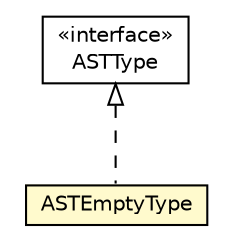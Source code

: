 #!/usr/local/bin/dot
#
# Class diagram 
# Generated by UMLGraph version 5.1 (http://www.umlgraph.org/)
#

digraph G {
	edge [fontname="Helvetica",fontsize=10,labelfontname="Helvetica",labelfontsize=10];
	node [fontname="Helvetica",fontsize=10,shape=plaintext];
	nodesep=0.25;
	ranksep=0.5;
	// org.androidtransfuse.adapter.ASTType
	c67009 [label=<<table title="org.androidtransfuse.adapter.ASTType" border="0" cellborder="1" cellspacing="0" cellpadding="2" port="p" href="./ASTType.html">
		<tr><td><table border="0" cellspacing="0" cellpadding="1">
<tr><td align="center" balign="center"> &#171;interface&#187; </td></tr>
<tr><td align="center" balign="center"> ASTType </td></tr>
		</table></td></tr>
		</table>>, fontname="Helvetica", fontcolor="black", fontsize=10.0];
	// org.androidtransfuse.adapter.ASTEmptyType
	c67016 [label=<<table title="org.androidtransfuse.adapter.ASTEmptyType" border="0" cellborder="1" cellspacing="0" cellpadding="2" port="p" bgcolor="lemonChiffon" href="./ASTEmptyType.html">
		<tr><td><table border="0" cellspacing="0" cellpadding="1">
<tr><td align="center" balign="center"> ASTEmptyType </td></tr>
		</table></td></tr>
		</table>>, fontname="Helvetica", fontcolor="black", fontsize=10.0];
	//org.androidtransfuse.adapter.ASTEmptyType implements org.androidtransfuse.adapter.ASTType
	c67009:p -> c67016:p [dir=back,arrowtail=empty,style=dashed];
}

